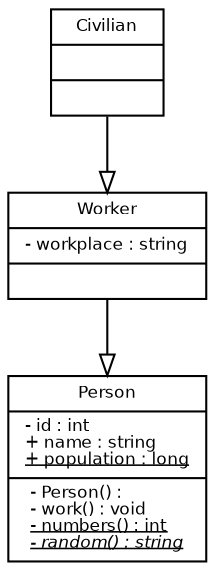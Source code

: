 digraph G {
	fontname = "Bitstream Vera Sans"
	fontsize = 8


 	node [
		fontname = "Bitstream Vera Sans"
		fontsize = 8
		shape = "record"
	]

	edge [
		fontname = "Bitstream Vera Sans"
		fontsize = 8
	]

	Civilian [
		label = <{Civilian||}>
	]

	Person [
		label = <{Person|- id : int<BR ALIGN="LEFT"/>+ name : string<BR ALIGN="LEFT"/><U>+ population : long</U><BR ALIGN="LEFT"/>|- Person() : <BR ALIGN="LEFT"/>- work() : void<BR ALIGN="LEFT"/><U>- numbers() : int</U><BR ALIGN="LEFT"/><I><U>- random() : string</U></I><BR ALIGN="LEFT"/>}>
	]

	Worker [
		label = <{Worker|- workplace : string<BR ALIGN="LEFT"/>|}>
	]

	edge [
		 arrowhead = "empty"
	]
	Worker -> Person

	edge [
		 arrowhead = "empty"
	]
	Civilian -> Worker


}